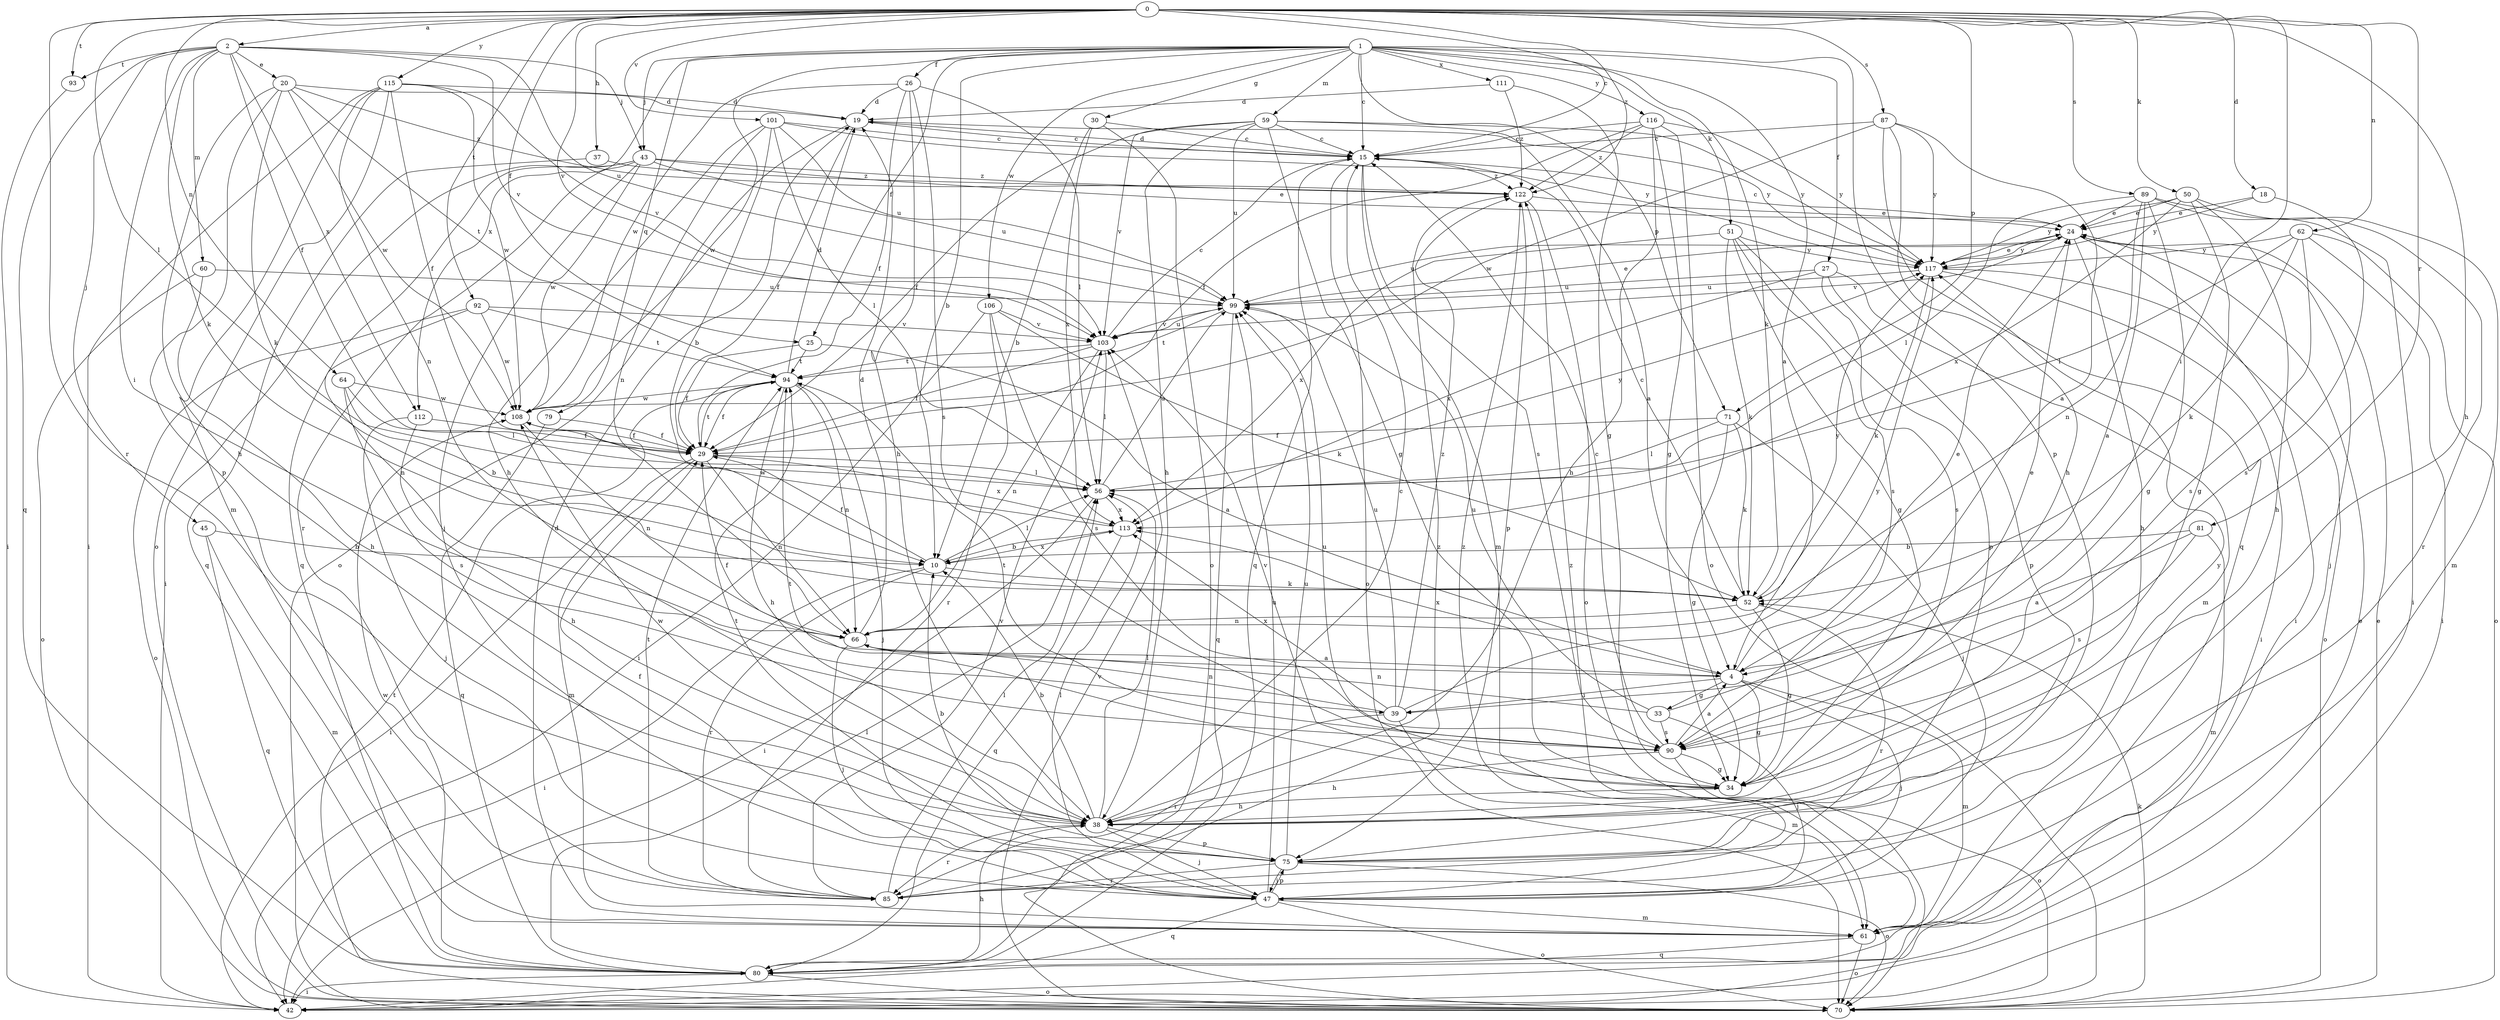 strict digraph  {
0;
1;
2;
4;
10;
15;
18;
19;
20;
24;
25;
26;
27;
29;
30;
33;
34;
37;
38;
39;
42;
43;
45;
47;
50;
51;
52;
56;
59;
60;
61;
62;
64;
66;
70;
71;
75;
79;
80;
81;
85;
87;
89;
90;
92;
93;
94;
99;
101;
103;
106;
108;
111;
112;
113;
115;
116;
117;
122;
0 -> 2  [label=a];
0 -> 15  [label=c];
0 -> 18  [label=d];
0 -> 25  [label=f];
0 -> 37  [label=h];
0 -> 38  [label=h];
0 -> 39  [label=i];
0 -> 50  [label=k];
0 -> 56  [label=l];
0 -> 62  [label=n];
0 -> 64  [label=n];
0 -> 71  [label=p];
0 -> 81  [label=r];
0 -> 85  [label=r];
0 -> 87  [label=s];
0 -> 89  [label=s];
0 -> 92  [label=t];
0 -> 93  [label=t];
0 -> 101  [label=v];
0 -> 103  [label=v];
0 -> 115  [label=y];
0 -> 122  [label=z];
1 -> 4  [label=a];
1 -> 10  [label=b];
1 -> 15  [label=c];
1 -> 25  [label=f];
1 -> 26  [label=f];
1 -> 27  [label=f];
1 -> 30  [label=g];
1 -> 43  [label=j];
1 -> 51  [label=k];
1 -> 52  [label=k];
1 -> 59  [label=m];
1 -> 71  [label=p];
1 -> 75  [label=p];
1 -> 79  [label=q];
1 -> 106  [label=w];
1 -> 108  [label=w];
1 -> 111  [label=x];
1 -> 112  [label=x];
1 -> 116  [label=y];
2 -> 20  [label=e];
2 -> 29  [label=f];
2 -> 39  [label=i];
2 -> 43  [label=j];
2 -> 45  [label=j];
2 -> 52  [label=k];
2 -> 60  [label=m];
2 -> 80  [label=q];
2 -> 93  [label=t];
2 -> 99  [label=u];
2 -> 103  [label=v];
2 -> 112  [label=x];
4 -> 24  [label=e];
4 -> 29  [label=f];
4 -> 33  [label=g];
4 -> 34  [label=g];
4 -> 39  [label=i];
4 -> 47  [label=j];
4 -> 61  [label=m];
4 -> 113  [label=x];
10 -> 29  [label=f];
10 -> 42  [label=i];
10 -> 52  [label=k];
10 -> 56  [label=l];
10 -> 85  [label=r];
10 -> 113  [label=x];
15 -> 19  [label=d];
15 -> 61  [label=m];
15 -> 70  [label=o];
15 -> 80  [label=q];
15 -> 90  [label=s];
15 -> 122  [label=z];
18 -> 24  [label=e];
18 -> 90  [label=s];
18 -> 117  [label=y];
19 -> 15  [label=c];
19 -> 29  [label=f];
19 -> 70  [label=o];
19 -> 117  [label=y];
20 -> 19  [label=d];
20 -> 38  [label=h];
20 -> 52  [label=k];
20 -> 75  [label=p];
20 -> 94  [label=t];
20 -> 108  [label=w];
20 -> 122  [label=z];
24 -> 15  [label=c];
24 -> 38  [label=h];
24 -> 42  [label=i];
24 -> 47  [label=j];
24 -> 99  [label=u];
24 -> 103  [label=v];
24 -> 117  [label=y];
25 -> 4  [label=a];
25 -> 29  [label=f];
25 -> 94  [label=t];
26 -> 19  [label=d];
26 -> 29  [label=f];
26 -> 38  [label=h];
26 -> 56  [label=l];
26 -> 90  [label=s];
26 -> 108  [label=w];
27 -> 61  [label=m];
27 -> 75  [label=p];
27 -> 90  [label=s];
27 -> 99  [label=u];
27 -> 113  [label=x];
29 -> 42  [label=i];
29 -> 56  [label=l];
29 -> 61  [label=m];
29 -> 66  [label=n];
29 -> 94  [label=t];
29 -> 113  [label=x];
30 -> 10  [label=b];
30 -> 15  [label=c];
30 -> 70  [label=o];
30 -> 113  [label=x];
33 -> 24  [label=e];
33 -> 47  [label=j];
33 -> 66  [label=n];
33 -> 90  [label=s];
33 -> 99  [label=u];
34 -> 38  [label=h];
34 -> 94  [label=t];
34 -> 99  [label=u];
34 -> 103  [label=v];
37 -> 80  [label=q];
37 -> 122  [label=z];
38 -> 10  [label=b];
38 -> 15  [label=c];
38 -> 47  [label=j];
38 -> 56  [label=l];
38 -> 75  [label=p];
38 -> 85  [label=r];
38 -> 108  [label=w];
39 -> 61  [label=m];
39 -> 66  [label=n];
39 -> 85  [label=r];
39 -> 99  [label=u];
39 -> 113  [label=x];
39 -> 117  [label=y];
39 -> 122  [label=z];
42 -> 24  [label=e];
43 -> 24  [label=e];
43 -> 42  [label=i];
43 -> 47  [label=j];
43 -> 80  [label=q];
43 -> 85  [label=r];
43 -> 99  [label=u];
43 -> 108  [label=w];
43 -> 122  [label=z];
45 -> 10  [label=b];
45 -> 61  [label=m];
45 -> 80  [label=q];
47 -> 29  [label=f];
47 -> 56  [label=l];
47 -> 61  [label=m];
47 -> 70  [label=o];
47 -> 75  [label=p];
47 -> 80  [label=q];
47 -> 99  [label=u];
47 -> 122  [label=z];
50 -> 24  [label=e];
50 -> 34  [label=g];
50 -> 38  [label=h];
50 -> 61  [label=m];
50 -> 113  [label=x];
50 -> 117  [label=y];
51 -> 34  [label=g];
51 -> 52  [label=k];
51 -> 75  [label=p];
51 -> 90  [label=s];
51 -> 113  [label=x];
51 -> 117  [label=y];
52 -> 15  [label=c];
52 -> 34  [label=g];
52 -> 66  [label=n];
52 -> 85  [label=r];
52 -> 117  [label=y];
56 -> 42  [label=i];
56 -> 99  [label=u];
56 -> 113  [label=x];
56 -> 117  [label=y];
59 -> 4  [label=a];
59 -> 15  [label=c];
59 -> 29  [label=f];
59 -> 34  [label=g];
59 -> 38  [label=h];
59 -> 99  [label=u];
59 -> 103  [label=v];
59 -> 117  [label=y];
60 -> 38  [label=h];
60 -> 70  [label=o];
60 -> 99  [label=u];
61 -> 19  [label=d];
61 -> 70  [label=o];
61 -> 80  [label=q];
61 -> 122  [label=z];
62 -> 42  [label=i];
62 -> 52  [label=k];
62 -> 56  [label=l];
62 -> 70  [label=o];
62 -> 90  [label=s];
62 -> 117  [label=y];
64 -> 10  [label=b];
64 -> 56  [label=l];
64 -> 90  [label=s];
64 -> 108  [label=w];
66 -> 4  [label=a];
66 -> 19  [label=d];
66 -> 47  [label=j];
70 -> 24  [label=e];
70 -> 52  [label=k];
70 -> 94  [label=t];
70 -> 103  [label=v];
71 -> 29  [label=f];
71 -> 34  [label=g];
71 -> 47  [label=j];
71 -> 52  [label=k];
71 -> 56  [label=l];
75 -> 10  [label=b];
75 -> 47  [label=j];
75 -> 70  [label=o];
75 -> 85  [label=r];
75 -> 94  [label=t];
75 -> 99  [label=u];
75 -> 117  [label=y];
79 -> 29  [label=f];
79 -> 80  [label=q];
80 -> 38  [label=h];
80 -> 42  [label=i];
80 -> 56  [label=l];
80 -> 70  [label=o];
80 -> 108  [label=w];
81 -> 4  [label=a];
81 -> 10  [label=b];
81 -> 61  [label=m];
81 -> 90  [label=s];
85 -> 56  [label=l];
85 -> 94  [label=t];
85 -> 103  [label=v];
85 -> 122  [label=z];
87 -> 4  [label=a];
87 -> 15  [label=c];
87 -> 38  [label=h];
87 -> 80  [label=q];
87 -> 108  [label=w];
87 -> 117  [label=y];
89 -> 4  [label=a];
89 -> 24  [label=e];
89 -> 34  [label=g];
89 -> 42  [label=i];
89 -> 56  [label=l];
89 -> 66  [label=n];
89 -> 85  [label=r];
90 -> 4  [label=a];
90 -> 15  [label=c];
90 -> 34  [label=g];
90 -> 38  [label=h];
90 -> 70  [label=o];
90 -> 94  [label=t];
92 -> 66  [label=n];
92 -> 70  [label=o];
92 -> 94  [label=t];
92 -> 103  [label=v];
92 -> 108  [label=w];
93 -> 42  [label=i];
94 -> 19  [label=d];
94 -> 29  [label=f];
94 -> 38  [label=h];
94 -> 47  [label=j];
94 -> 66  [label=n];
94 -> 108  [label=w];
99 -> 24  [label=e];
99 -> 80  [label=q];
99 -> 94  [label=t];
99 -> 103  [label=v];
101 -> 10  [label=b];
101 -> 15  [label=c];
101 -> 38  [label=h];
101 -> 56  [label=l];
101 -> 66  [label=n];
101 -> 99  [label=u];
101 -> 117  [label=y];
103 -> 15  [label=c];
103 -> 29  [label=f];
103 -> 56  [label=l];
103 -> 66  [label=n];
103 -> 94  [label=t];
103 -> 99  [label=u];
106 -> 42  [label=i];
106 -> 52  [label=k];
106 -> 85  [label=r];
106 -> 90  [label=s];
106 -> 103  [label=v];
108 -> 29  [label=f];
108 -> 66  [label=n];
111 -> 19  [label=d];
111 -> 34  [label=g];
111 -> 122  [label=z];
112 -> 29  [label=f];
112 -> 38  [label=h];
112 -> 47  [label=j];
113 -> 10  [label=b];
113 -> 80  [label=q];
113 -> 108  [label=w];
115 -> 19  [label=d];
115 -> 29  [label=f];
115 -> 42  [label=i];
115 -> 61  [label=m];
115 -> 66  [label=n];
115 -> 70  [label=o];
115 -> 103  [label=v];
115 -> 108  [label=w];
116 -> 15  [label=c];
116 -> 29  [label=f];
116 -> 34  [label=g];
116 -> 38  [label=h];
116 -> 70  [label=o];
116 -> 117  [label=y];
116 -> 122  [label=z];
117 -> 24  [label=e];
117 -> 42  [label=i];
117 -> 52  [label=k];
117 -> 70  [label=o];
117 -> 99  [label=u];
122 -> 24  [label=e];
122 -> 70  [label=o];
122 -> 75  [label=p];
}
